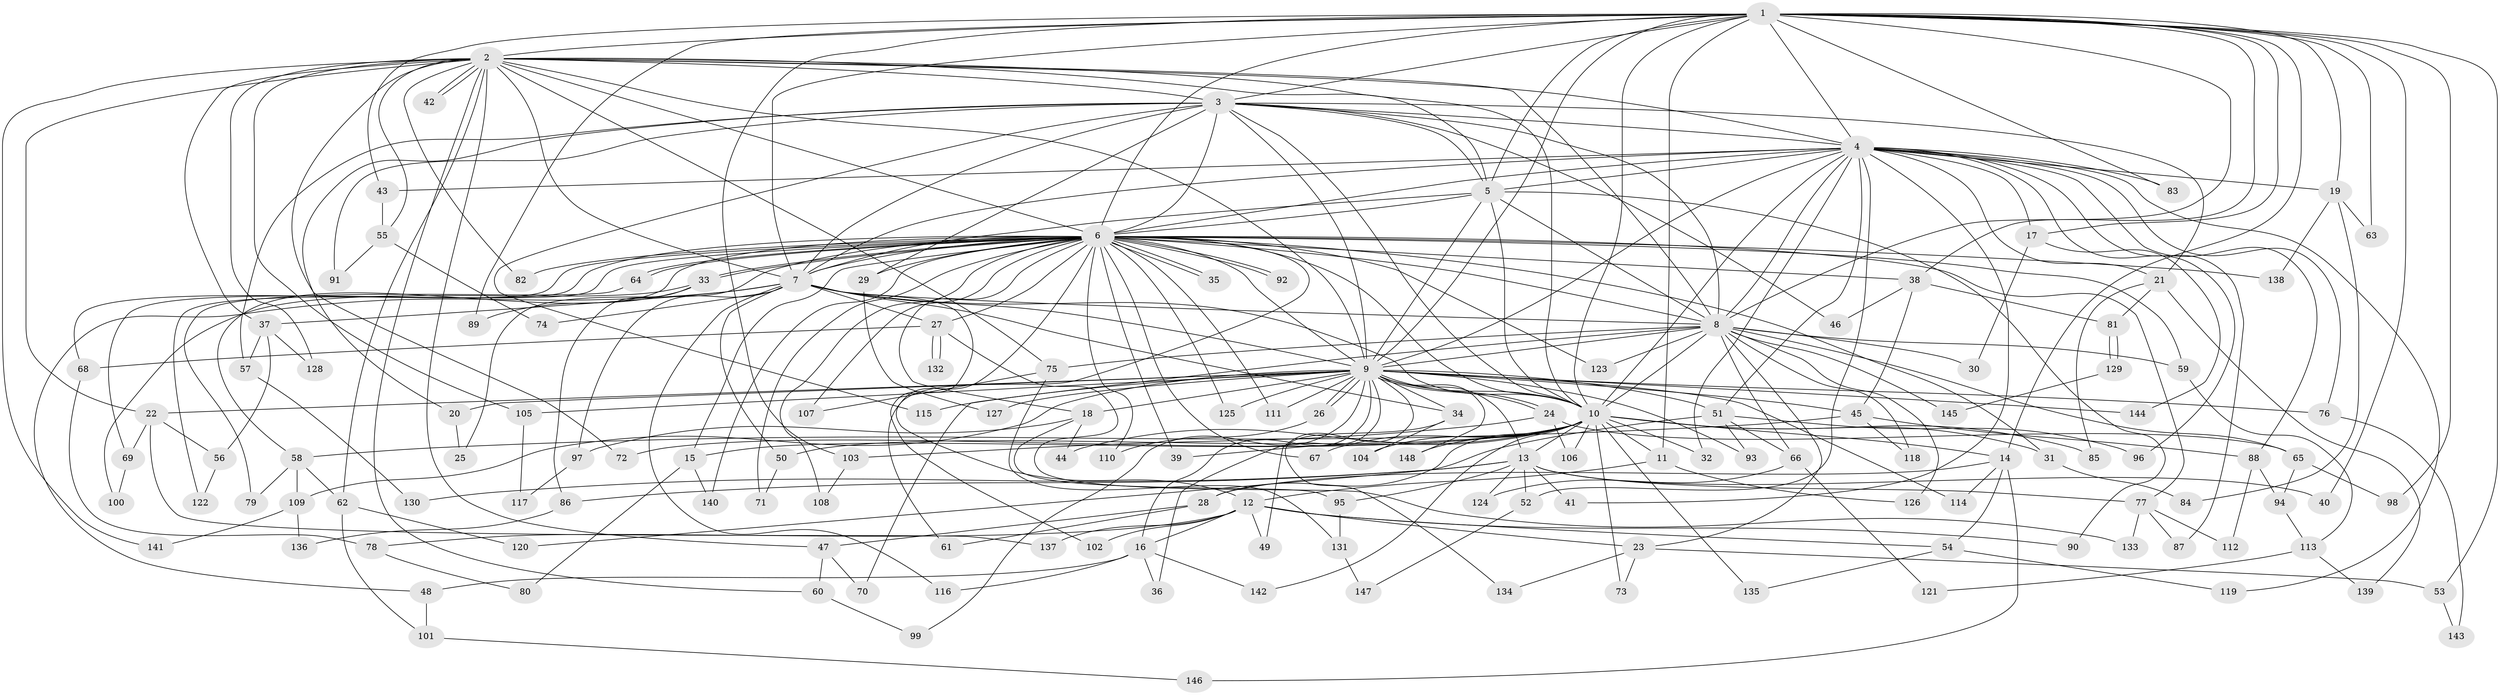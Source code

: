 // coarse degree distribution, {21: 0.01639344262295082, 20: 0.03278688524590164, 17: 0.01639344262295082, 8: 0.03278688524590164, 31: 0.01639344262295082, 15: 0.01639344262295082, 16: 0.01639344262295082, 11: 0.03278688524590164, 10: 0.03278688524590164, 5: 0.04918032786885246, 6: 0.06557377049180328, 2: 0.32786885245901637, 4: 0.13114754098360656, 1: 0.06557377049180328, 9: 0.01639344262295082, 3: 0.11475409836065574, 7: 0.01639344262295082}
// Generated by graph-tools (version 1.1) at 2025/49/03/04/25 22:49:51]
// undirected, 148 vertices, 321 edges
graph export_dot {
  node [color=gray90,style=filled];
  1;
  2;
  3;
  4;
  5;
  6;
  7;
  8;
  9;
  10;
  11;
  12;
  13;
  14;
  15;
  16;
  17;
  18;
  19;
  20;
  21;
  22;
  23;
  24;
  25;
  26;
  27;
  28;
  29;
  30;
  31;
  32;
  33;
  34;
  35;
  36;
  37;
  38;
  39;
  40;
  41;
  42;
  43;
  44;
  45;
  46;
  47;
  48;
  49;
  50;
  51;
  52;
  53;
  54;
  55;
  56;
  57;
  58;
  59;
  60;
  61;
  62;
  63;
  64;
  65;
  66;
  67;
  68;
  69;
  70;
  71;
  72;
  73;
  74;
  75;
  76;
  77;
  78;
  79;
  80;
  81;
  82;
  83;
  84;
  85;
  86;
  87;
  88;
  89;
  90;
  91;
  92;
  93;
  94;
  95;
  96;
  97;
  98;
  99;
  100;
  101;
  102;
  103;
  104;
  105;
  106;
  107;
  108;
  109;
  110;
  111;
  112;
  113;
  114;
  115;
  116;
  117;
  118;
  119;
  120;
  121;
  122;
  123;
  124;
  125;
  126;
  127;
  128;
  129;
  130;
  131;
  132;
  133;
  134;
  135;
  136;
  137;
  138;
  139;
  140;
  141;
  142;
  143;
  144;
  145;
  146;
  147;
  148;
  1 -- 2;
  1 -- 3;
  1 -- 4;
  1 -- 5;
  1 -- 6;
  1 -- 7;
  1 -- 8;
  1 -- 9;
  1 -- 10;
  1 -- 11;
  1 -- 14;
  1 -- 17;
  1 -- 19;
  1 -- 38;
  1 -- 40;
  1 -- 43;
  1 -- 53;
  1 -- 63;
  1 -- 83;
  1 -- 89;
  1 -- 98;
  1 -- 103;
  2 -- 3;
  2 -- 4;
  2 -- 5;
  2 -- 6;
  2 -- 7;
  2 -- 8;
  2 -- 9;
  2 -- 10;
  2 -- 22;
  2 -- 37;
  2 -- 42;
  2 -- 42;
  2 -- 47;
  2 -- 55;
  2 -- 60;
  2 -- 62;
  2 -- 72;
  2 -- 75;
  2 -- 82;
  2 -- 105;
  2 -- 128;
  2 -- 141;
  3 -- 4;
  3 -- 5;
  3 -- 6;
  3 -- 7;
  3 -- 8;
  3 -- 9;
  3 -- 10;
  3 -- 20;
  3 -- 21;
  3 -- 29;
  3 -- 46;
  3 -- 57;
  3 -- 91;
  3 -- 115;
  4 -- 5;
  4 -- 6;
  4 -- 7;
  4 -- 8;
  4 -- 9;
  4 -- 10;
  4 -- 17;
  4 -- 19;
  4 -- 21;
  4 -- 32;
  4 -- 41;
  4 -- 43;
  4 -- 51;
  4 -- 52;
  4 -- 76;
  4 -- 83;
  4 -- 87;
  4 -- 88;
  4 -- 96;
  4 -- 119;
  5 -- 6;
  5 -- 7;
  5 -- 8;
  5 -- 9;
  5 -- 10;
  5 -- 90;
  6 -- 7;
  6 -- 8;
  6 -- 9;
  6 -- 10;
  6 -- 12;
  6 -- 15;
  6 -- 18;
  6 -- 25;
  6 -- 27;
  6 -- 29;
  6 -- 31;
  6 -- 33;
  6 -- 33;
  6 -- 35;
  6 -- 35;
  6 -- 38;
  6 -- 39;
  6 -- 58;
  6 -- 59;
  6 -- 61;
  6 -- 64;
  6 -- 64;
  6 -- 67;
  6 -- 68;
  6 -- 69;
  6 -- 71;
  6 -- 77;
  6 -- 82;
  6 -- 92;
  6 -- 92;
  6 -- 107;
  6 -- 108;
  6 -- 110;
  6 -- 111;
  6 -- 122;
  6 -- 123;
  6 -- 125;
  6 -- 138;
  6 -- 140;
  7 -- 8;
  7 -- 9;
  7 -- 10;
  7 -- 27;
  7 -- 34;
  7 -- 37;
  7 -- 48;
  7 -- 50;
  7 -- 74;
  7 -- 97;
  7 -- 102;
  7 -- 116;
  8 -- 9;
  8 -- 10;
  8 -- 23;
  8 -- 30;
  8 -- 59;
  8 -- 65;
  8 -- 66;
  8 -- 70;
  8 -- 75;
  8 -- 118;
  8 -- 123;
  8 -- 126;
  8 -- 145;
  9 -- 10;
  9 -- 13;
  9 -- 16;
  9 -- 18;
  9 -- 20;
  9 -- 22;
  9 -- 24;
  9 -- 24;
  9 -- 26;
  9 -- 26;
  9 -- 34;
  9 -- 36;
  9 -- 45;
  9 -- 49;
  9 -- 51;
  9 -- 76;
  9 -- 93;
  9 -- 99;
  9 -- 105;
  9 -- 109;
  9 -- 111;
  9 -- 114;
  9 -- 115;
  9 -- 125;
  9 -- 127;
  9 -- 144;
  9 -- 148;
  10 -- 11;
  10 -- 13;
  10 -- 14;
  10 -- 15;
  10 -- 28;
  10 -- 31;
  10 -- 32;
  10 -- 39;
  10 -- 44;
  10 -- 50;
  10 -- 67;
  10 -- 72;
  10 -- 73;
  10 -- 85;
  10 -- 104;
  10 -- 106;
  10 -- 135;
  10 -- 142;
  10 -- 148;
  11 -- 12;
  11 -- 126;
  12 -- 16;
  12 -- 23;
  12 -- 49;
  12 -- 54;
  12 -- 78;
  12 -- 90;
  12 -- 102;
  12 -- 137;
  13 -- 40;
  13 -- 41;
  13 -- 52;
  13 -- 77;
  13 -- 86;
  13 -- 95;
  13 -- 124;
  13 -- 130;
  14 -- 28;
  14 -- 54;
  14 -- 114;
  14 -- 146;
  15 -- 80;
  15 -- 140;
  16 -- 36;
  16 -- 48;
  16 -- 116;
  16 -- 142;
  17 -- 30;
  17 -- 144;
  18 -- 44;
  18 -- 95;
  18 -- 97;
  19 -- 63;
  19 -- 84;
  19 -- 138;
  20 -- 25;
  21 -- 81;
  21 -- 85;
  21 -- 139;
  22 -- 56;
  22 -- 69;
  22 -- 137;
  23 -- 53;
  23 -- 73;
  23 -- 134;
  24 -- 65;
  24 -- 103;
  24 -- 106;
  26 -- 110;
  27 -- 68;
  27 -- 132;
  27 -- 132;
  27 -- 133;
  28 -- 47;
  28 -- 61;
  29 -- 127;
  31 -- 84;
  33 -- 86;
  33 -- 89;
  33 -- 100;
  34 -- 104;
  34 -- 134;
  37 -- 56;
  37 -- 57;
  37 -- 128;
  38 -- 45;
  38 -- 46;
  38 -- 81;
  43 -- 55;
  45 -- 58;
  45 -- 88;
  45 -- 118;
  47 -- 60;
  47 -- 70;
  48 -- 101;
  50 -- 71;
  51 -- 66;
  51 -- 93;
  51 -- 96;
  51 -- 120;
  52 -- 147;
  53 -- 143;
  54 -- 119;
  54 -- 135;
  55 -- 74;
  55 -- 91;
  56 -- 122;
  57 -- 130;
  58 -- 62;
  58 -- 79;
  58 -- 109;
  59 -- 113;
  60 -- 99;
  62 -- 101;
  62 -- 120;
  64 -- 79;
  65 -- 94;
  65 -- 98;
  66 -- 121;
  66 -- 124;
  68 -- 78;
  69 -- 100;
  75 -- 107;
  75 -- 131;
  76 -- 143;
  77 -- 87;
  77 -- 112;
  77 -- 133;
  78 -- 80;
  81 -- 129;
  81 -- 129;
  86 -- 136;
  88 -- 94;
  88 -- 112;
  94 -- 113;
  95 -- 131;
  97 -- 117;
  101 -- 146;
  103 -- 108;
  105 -- 117;
  109 -- 136;
  109 -- 141;
  113 -- 121;
  113 -- 139;
  129 -- 145;
  131 -- 147;
}
